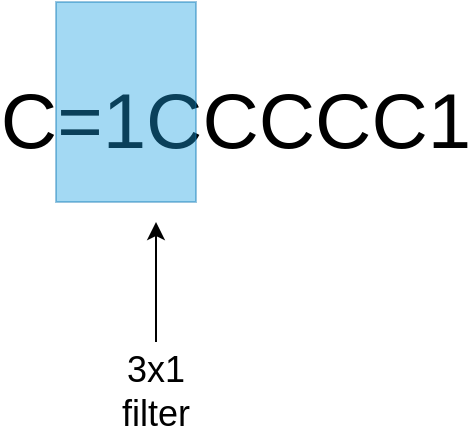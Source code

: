 <mxfile version="14.4.8" type="google"><diagram id="XVkmNhAowHiP0xPcWIoE" name="Page-1"><mxGraphModel dx="1368" dy="754" grid="1" gridSize="10" guides="1" tooltips="1" connect="1" arrows="1" fold="1" page="1" pageScale="1" pageWidth="1100" pageHeight="850" math="0" shadow="0"><root><mxCell id="0"/><mxCell id="1" parent="0"/><mxCell id="ox0v16D9HUYxq3-43RW4-1" value="C=1CCCCC1" style="text;html=1;strokeColor=none;fillColor=none;align=center;verticalAlign=middle;whiteSpace=wrap;rounded=0;fontSize=39;" vertex="1" parent="1"><mxGeometry x="530" y="380" width="40" height="20" as="geometry"/></mxCell><mxCell id="ox0v16D9HUYxq3-43RW4-2" value="" style="whiteSpace=wrap;html=1;fontSize=39;strokeColor=#006EAF;opacity=40;fillColor=#1ba1e2;fontColor=#ffffff;" vertex="1" parent="1"><mxGeometry x="460" y="330" width="70" height="100" as="geometry"/></mxCell><mxCell id="ox0v16D9HUYxq3-43RW4-10" style="edgeStyle=orthogonalEdgeStyle;rounded=0;orthogonalLoop=1;jettySize=auto;html=1;fontSize=18;" edge="1" parent="1"><mxGeometry relative="1" as="geometry"><mxPoint x="510" y="440" as="targetPoint"/><mxPoint x="510" y="500" as="sourcePoint"/></mxGeometry></mxCell><mxCell id="ox0v16D9HUYxq3-43RW4-3" value="3x1 filter" style="text;html=1;strokeColor=none;fillColor=none;align=center;verticalAlign=middle;whiteSpace=wrap;rounded=0;fontSize=18;opacity=40;" vertex="1" parent="1"><mxGeometry x="490" y="520" width="40" height="10" as="geometry"/></mxCell></root></mxGraphModel></diagram></mxfile>